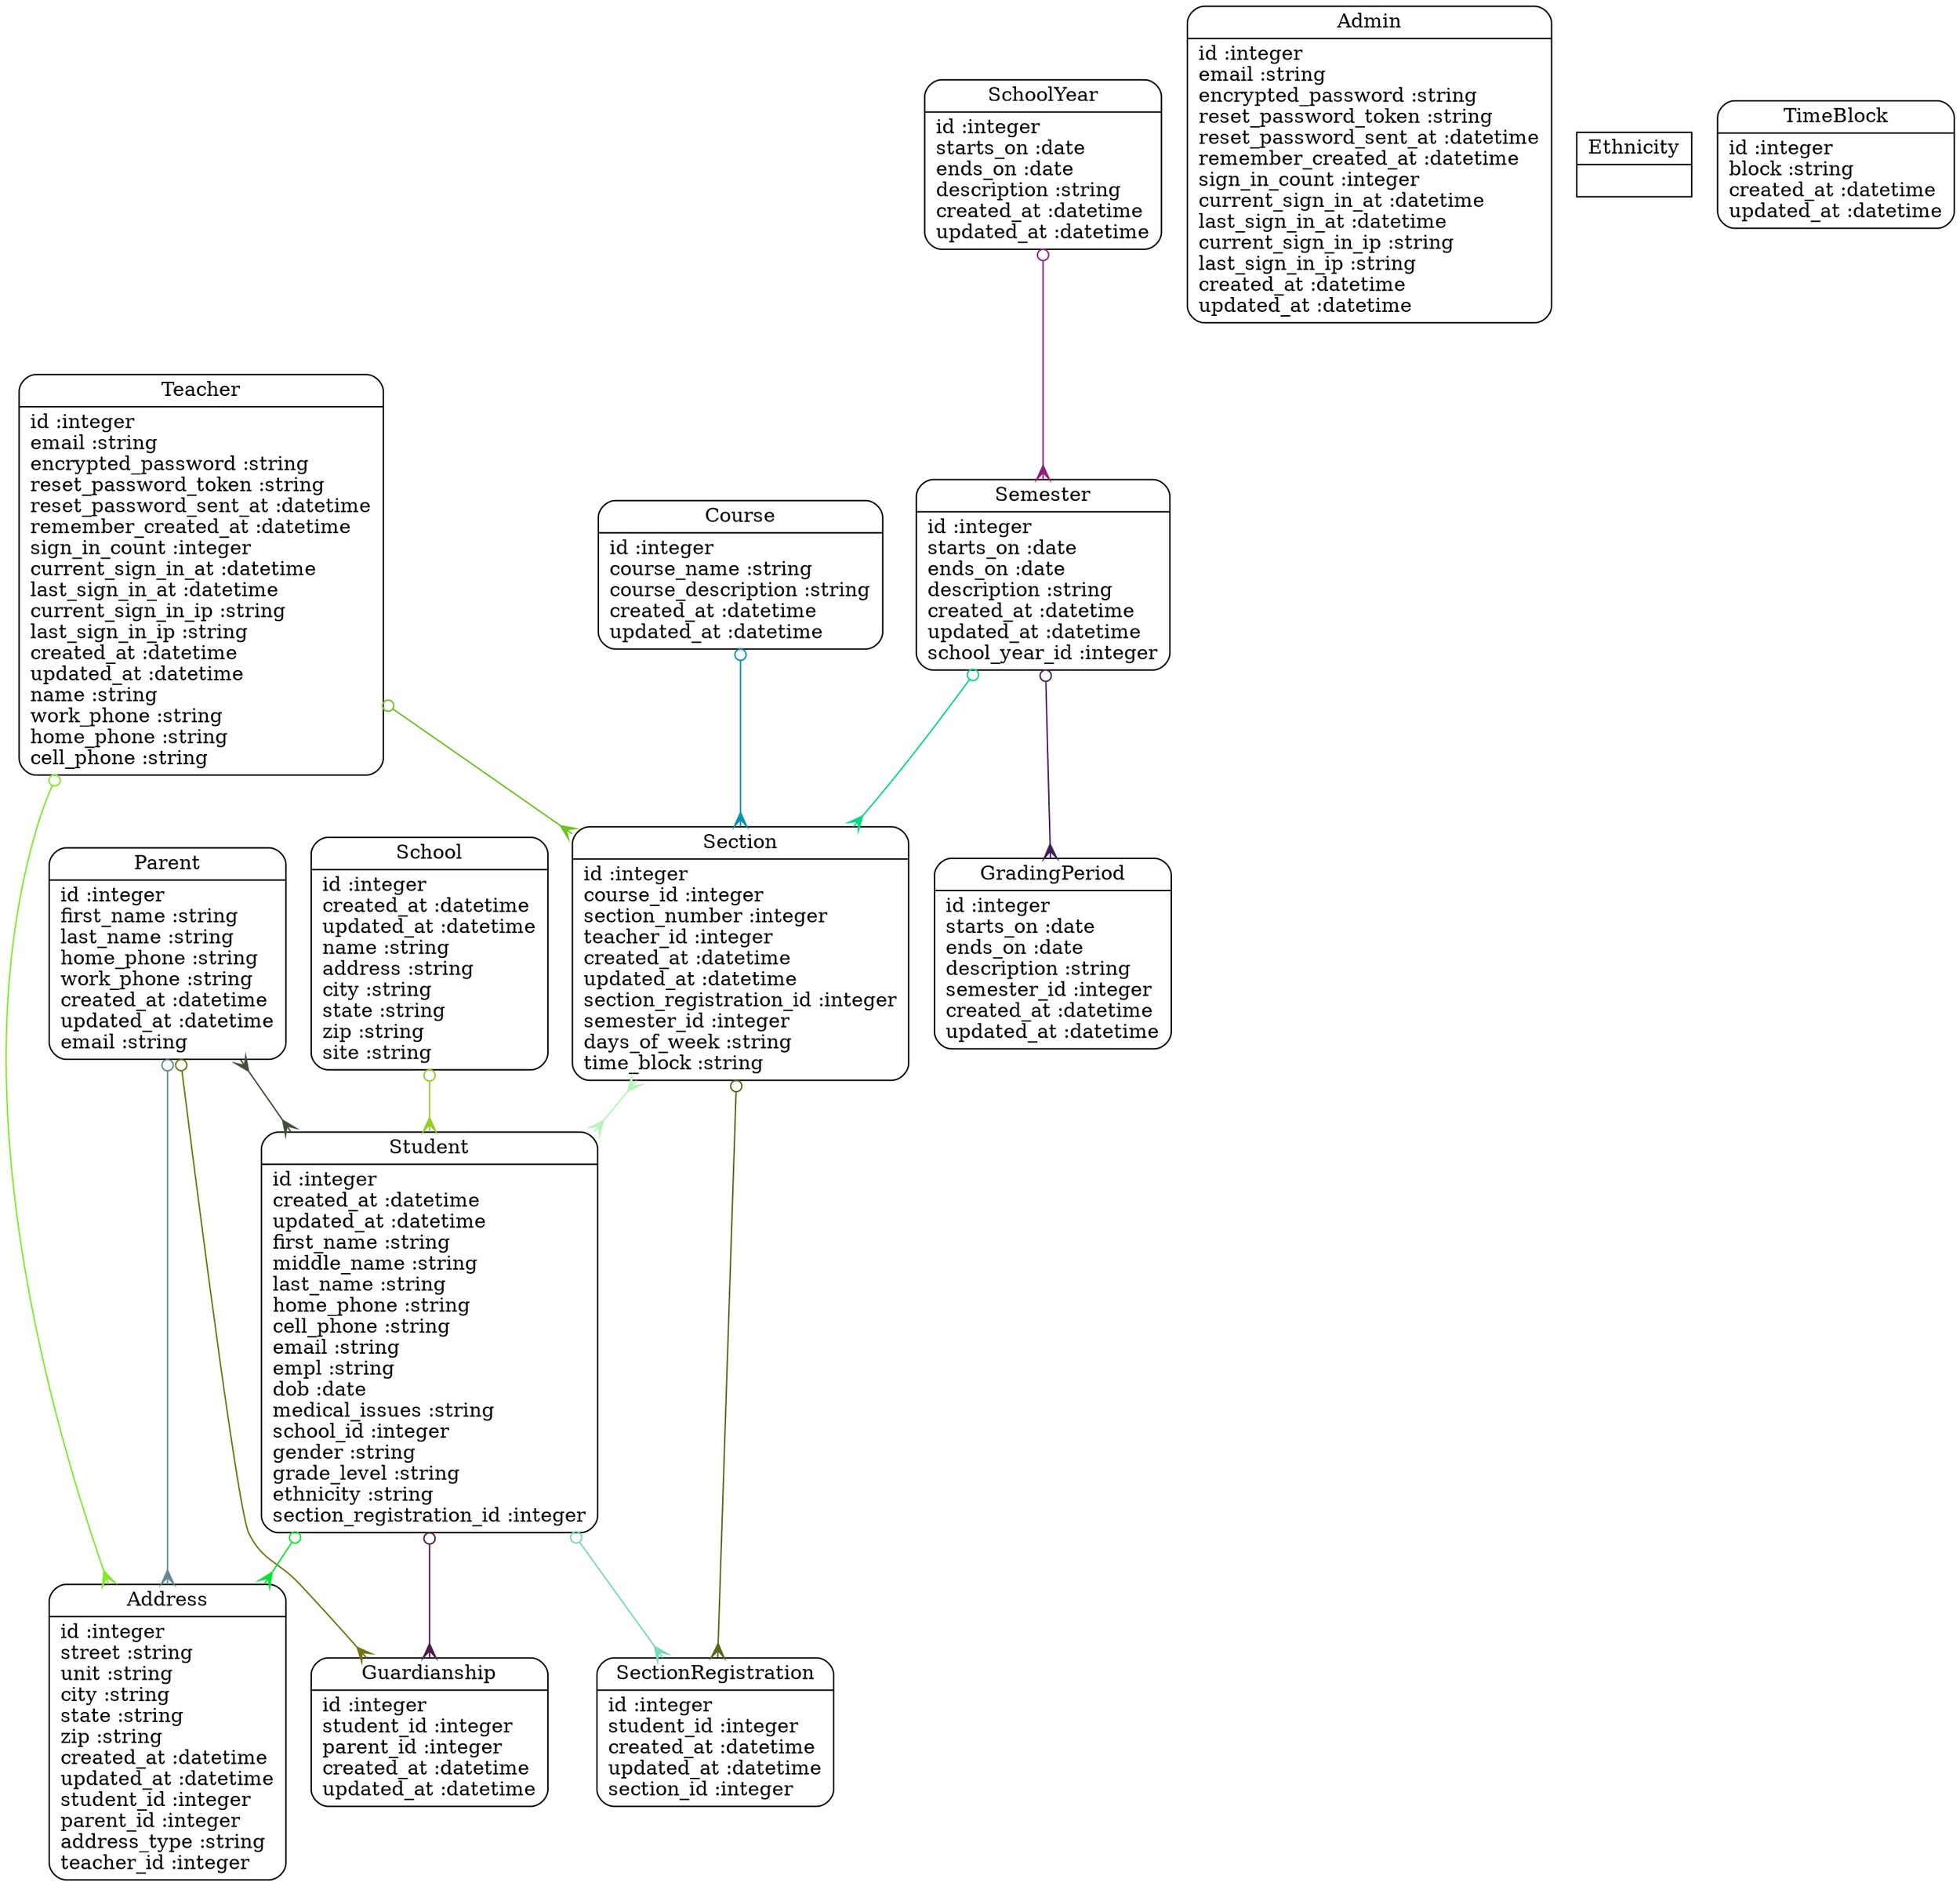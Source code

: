 digraph models_diagram {
	graph[overlap=false, splines=true]
	"Address" [shape=Mrecord, label="{Address|id :integer\lstreet :string\lunit :string\lcity :string\lstate :string\lzip :string\lcreated_at :datetime\lupdated_at :datetime\lstudent_id :integer\lparent_id :integer\laddress_type :string\lteacher_id :integer\l}"]
	"Admin" [shape=Mrecord, label="{Admin|id :integer\lemail :string\lencrypted_password :string\lreset_password_token :string\lreset_password_sent_at :datetime\lremember_created_at :datetime\lsign_in_count :integer\lcurrent_sign_in_at :datetime\llast_sign_in_at :datetime\lcurrent_sign_in_ip :string\llast_sign_in_ip :string\lcreated_at :datetime\lupdated_at :datetime\l}"]
	"Course" [shape=Mrecord, label="{Course|id :integer\lcourse_name :string\lcourse_description :string\lcreated_at :datetime\lupdated_at :datetime\l}"]
	"Ethnicity" [shape=record, label="{Ethnicity|}"]
	"GradingPeriod" [shape=Mrecord, label="{GradingPeriod|id :integer\lstarts_on :date\lends_on :date\ldescription :string\lsemester_id :integer\lcreated_at :datetime\lupdated_at :datetime\l}"]
	"Guardianship" [shape=Mrecord, label="{Guardianship|id :integer\lstudent_id :integer\lparent_id :integer\lcreated_at :datetime\lupdated_at :datetime\l}"]
	"Parent" [shape=Mrecord, label="{Parent|id :integer\lfirst_name :string\llast_name :string\lhome_phone :string\lwork_phone :string\lcreated_at :datetime\lupdated_at :datetime\lemail :string\l}"]
	"School" [shape=Mrecord, label="{School|id :integer\lcreated_at :datetime\lupdated_at :datetime\lname :string\laddress :string\lcity :string\lstate :string\lzip :string\lsite :string\l}"]
	"SchoolYear" [shape=Mrecord, label="{SchoolYear|id :integer\lstarts_on :date\lends_on :date\ldescription :string\lcreated_at :datetime\lupdated_at :datetime\l}"]
	"Section" [shape=Mrecord, label="{Section|id :integer\lcourse_id :integer\lsection_number :integer\lteacher_id :integer\lcreated_at :datetime\lupdated_at :datetime\lsection_registration_id :integer\lsemester_id :integer\ldays_of_week :string\ltime_block :string\l}"]
	"SectionRegistration" [shape=Mrecord, label="{SectionRegistration|id :integer\lstudent_id :integer\lcreated_at :datetime\lupdated_at :datetime\lsection_id :integer\l}"]
	"Semester" [shape=Mrecord, label="{Semester|id :integer\lstarts_on :date\lends_on :date\ldescription :string\lcreated_at :datetime\lupdated_at :datetime\lschool_year_id :integer\l}"]
	"Student" [shape=Mrecord, label="{Student|id :integer\lcreated_at :datetime\lupdated_at :datetime\lfirst_name :string\lmiddle_name :string\llast_name :string\lhome_phone :string\lcell_phone :string\lemail :string\lempl :string\ldob :date\lmedical_issues :string\lschool_id :integer\lgender :string\lgrade_level :string\lethnicity :string\lsection_registration_id :integer\l}"]
	"Teacher" [shape=Mrecord, label="{Teacher|id :integer\lemail :string\lencrypted_password :string\lreset_password_token :string\lreset_password_sent_at :datetime\lremember_created_at :datetime\lsign_in_count :integer\lcurrent_sign_in_at :datetime\llast_sign_in_at :datetime\lcurrent_sign_in_ip :string\llast_sign_in_ip :string\lcreated_at :datetime\lupdated_at :datetime\lname :string\lwork_phone :string\lhome_phone :string\lcell_phone :string\l}"]
	"TimeBlock" [shape=Mrecord, label="{TimeBlock|id :integer\lblock :string\lcreated_at :datetime\lupdated_at :datetime\l}"]
	"Course" -> "Section" [arrowtail=odot, arrowhead=crow, dir=both color="#0691AE"]
	"Parent" -> "Guardianship" [arrowtail=odot, arrowhead=crow, dir=both color="#72720F"]
	"Parent" -> "Student" [arrowtail=crow, arrowhead=crow, dir=both color="#444F3A"]
	"Parent" -> "Address" [arrowtail=odot, arrowhead=crow, dir=both color="#618892"]
	"School" -> "Student" [arrowtail=odot, arrowhead=crow, dir=both color="#98CC27"]
	"SchoolYear" -> "Semester" [arrowtail=odot, arrowhead=crow, dir=both color="#8B207B"]
	"Section" -> "SectionRegistration" [arrowtail=odot, arrowhead=crow, dir=both color="#5A661C"]
	"Section" -> "Student" [arrowtail=crow, arrowhead=crow, dir=both color="#B6F5B9"]
	"Semester" -> "Section" [arrowtail=odot, arrowhead=crow, dir=both color="#04D782"]
	"Semester" -> "GradingPeriod" [arrowtail=odot, arrowhead=crow, dir=both color="#421D58"]
	"Student" -> "Guardianship" [arrowtail=odot, arrowhead=crow, dir=both color="#4F1B47"]
	"Student" -> "Address" [arrowtail=odot, arrowhead=crow, dir=both color="#06E530"]
	"Student" -> "SectionRegistration" [arrowtail=odot, arrowhead=crow, dir=both color="#77D8BA"]
	"Teacher" -> "Address" [arrowtail=odot, arrowhead=crow, dir=both color="#7FE929"]
	"Teacher" -> "Section" [arrowtail=odot, arrowhead=crow, dir=both color="#6DC21F"]
}
